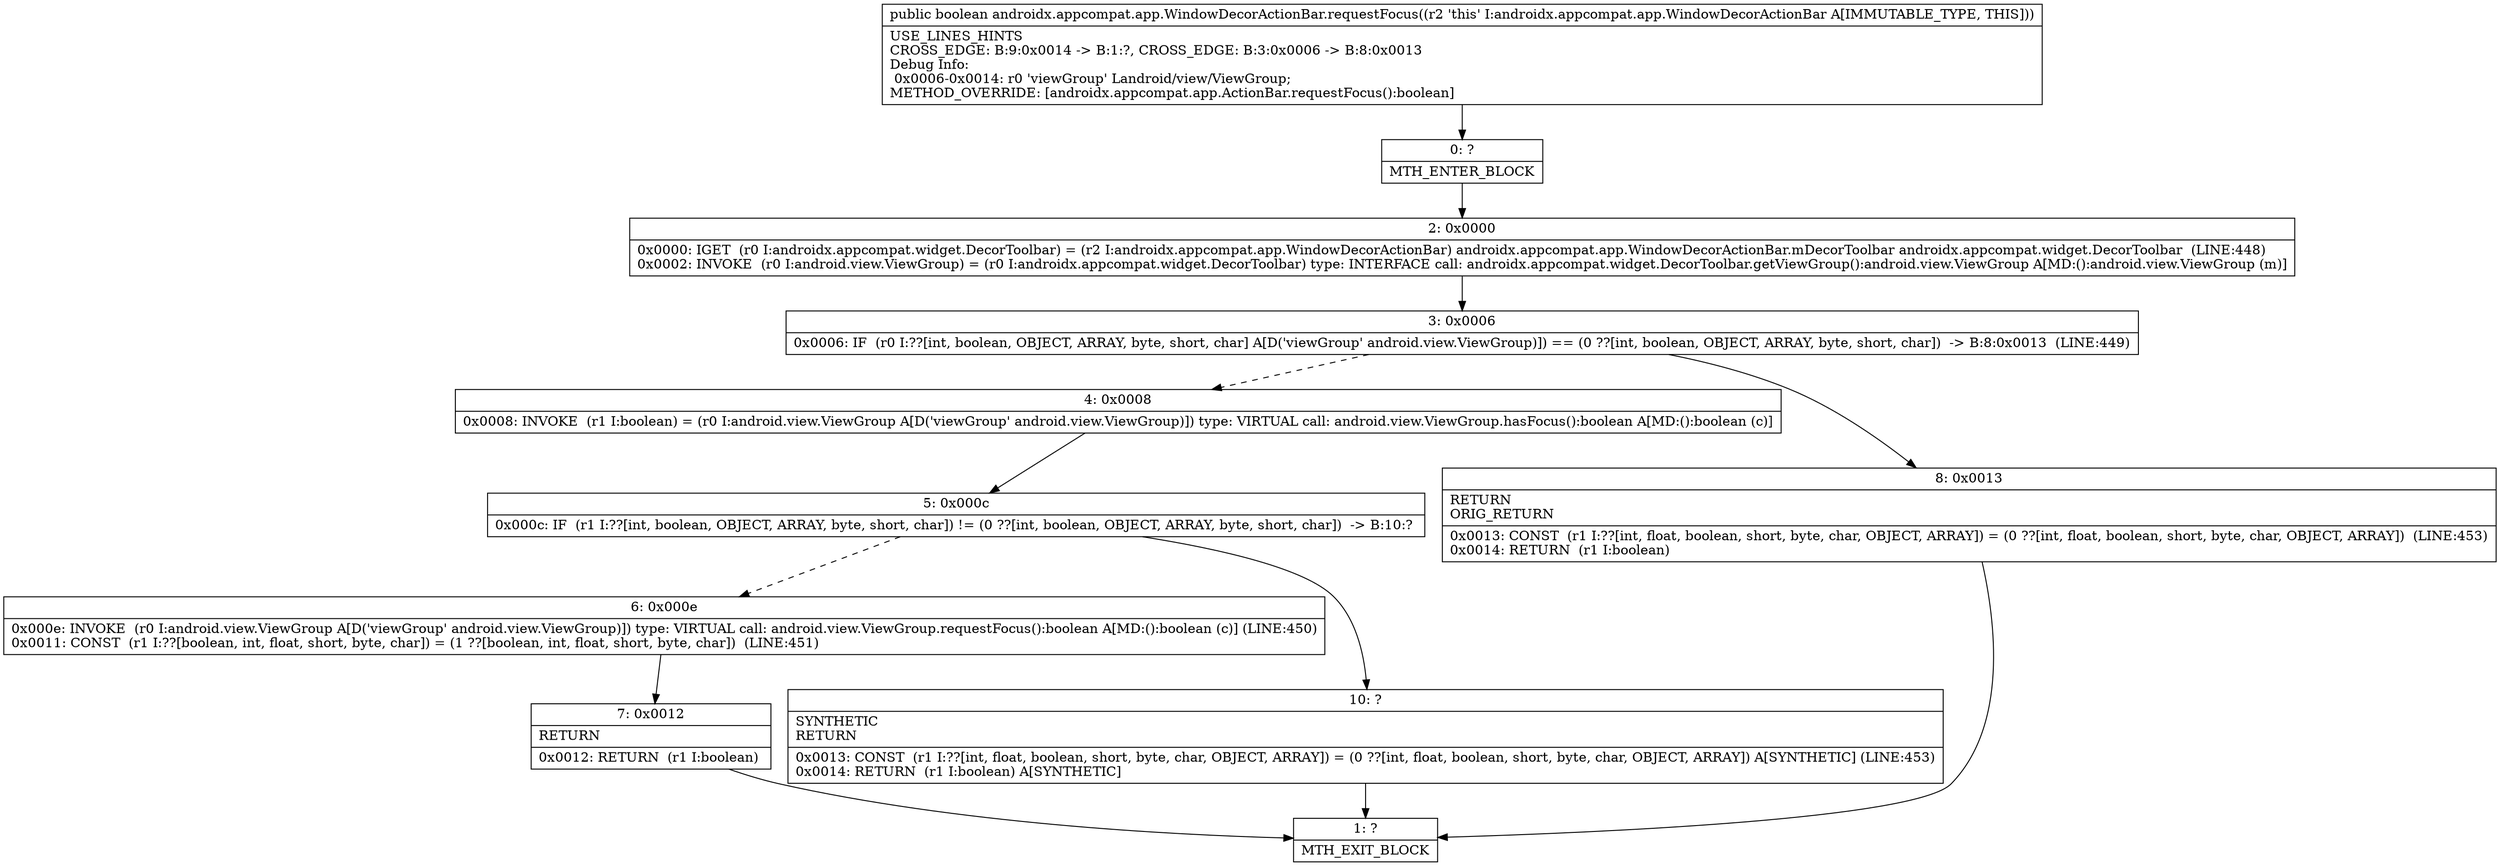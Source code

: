 digraph "CFG forandroidx.appcompat.app.WindowDecorActionBar.requestFocus()Z" {
Node_0 [shape=record,label="{0\:\ ?|MTH_ENTER_BLOCK\l}"];
Node_2 [shape=record,label="{2\:\ 0x0000|0x0000: IGET  (r0 I:androidx.appcompat.widget.DecorToolbar) = (r2 I:androidx.appcompat.app.WindowDecorActionBar) androidx.appcompat.app.WindowDecorActionBar.mDecorToolbar androidx.appcompat.widget.DecorToolbar  (LINE:448)\l0x0002: INVOKE  (r0 I:android.view.ViewGroup) = (r0 I:androidx.appcompat.widget.DecorToolbar) type: INTERFACE call: androidx.appcompat.widget.DecorToolbar.getViewGroup():android.view.ViewGroup A[MD:():android.view.ViewGroup (m)]\l}"];
Node_3 [shape=record,label="{3\:\ 0x0006|0x0006: IF  (r0 I:??[int, boolean, OBJECT, ARRAY, byte, short, char] A[D('viewGroup' android.view.ViewGroup)]) == (0 ??[int, boolean, OBJECT, ARRAY, byte, short, char])  \-\> B:8:0x0013  (LINE:449)\l}"];
Node_4 [shape=record,label="{4\:\ 0x0008|0x0008: INVOKE  (r1 I:boolean) = (r0 I:android.view.ViewGroup A[D('viewGroup' android.view.ViewGroup)]) type: VIRTUAL call: android.view.ViewGroup.hasFocus():boolean A[MD:():boolean (c)]\l}"];
Node_5 [shape=record,label="{5\:\ 0x000c|0x000c: IF  (r1 I:??[int, boolean, OBJECT, ARRAY, byte, short, char]) != (0 ??[int, boolean, OBJECT, ARRAY, byte, short, char])  \-\> B:10:? \l}"];
Node_6 [shape=record,label="{6\:\ 0x000e|0x000e: INVOKE  (r0 I:android.view.ViewGroup A[D('viewGroup' android.view.ViewGroup)]) type: VIRTUAL call: android.view.ViewGroup.requestFocus():boolean A[MD:():boolean (c)] (LINE:450)\l0x0011: CONST  (r1 I:??[boolean, int, float, short, byte, char]) = (1 ??[boolean, int, float, short, byte, char])  (LINE:451)\l}"];
Node_7 [shape=record,label="{7\:\ 0x0012|RETURN\l|0x0012: RETURN  (r1 I:boolean) \l}"];
Node_1 [shape=record,label="{1\:\ ?|MTH_EXIT_BLOCK\l}"];
Node_10 [shape=record,label="{10\:\ ?|SYNTHETIC\lRETURN\l|0x0013: CONST  (r1 I:??[int, float, boolean, short, byte, char, OBJECT, ARRAY]) = (0 ??[int, float, boolean, short, byte, char, OBJECT, ARRAY]) A[SYNTHETIC] (LINE:453)\l0x0014: RETURN  (r1 I:boolean) A[SYNTHETIC]\l}"];
Node_8 [shape=record,label="{8\:\ 0x0013|RETURN\lORIG_RETURN\l|0x0013: CONST  (r1 I:??[int, float, boolean, short, byte, char, OBJECT, ARRAY]) = (0 ??[int, float, boolean, short, byte, char, OBJECT, ARRAY])  (LINE:453)\l0x0014: RETURN  (r1 I:boolean) \l}"];
MethodNode[shape=record,label="{public boolean androidx.appcompat.app.WindowDecorActionBar.requestFocus((r2 'this' I:androidx.appcompat.app.WindowDecorActionBar A[IMMUTABLE_TYPE, THIS]))  | USE_LINES_HINTS\lCROSS_EDGE: B:9:0x0014 \-\> B:1:?, CROSS_EDGE: B:3:0x0006 \-\> B:8:0x0013\lDebug Info:\l  0x0006\-0x0014: r0 'viewGroup' Landroid\/view\/ViewGroup;\lMETHOD_OVERRIDE: [androidx.appcompat.app.ActionBar.requestFocus():boolean]\l}"];
MethodNode -> Node_0;Node_0 -> Node_2;
Node_2 -> Node_3;
Node_3 -> Node_4[style=dashed];
Node_3 -> Node_8;
Node_4 -> Node_5;
Node_5 -> Node_6[style=dashed];
Node_5 -> Node_10;
Node_6 -> Node_7;
Node_7 -> Node_1;
Node_10 -> Node_1;
Node_8 -> Node_1;
}

